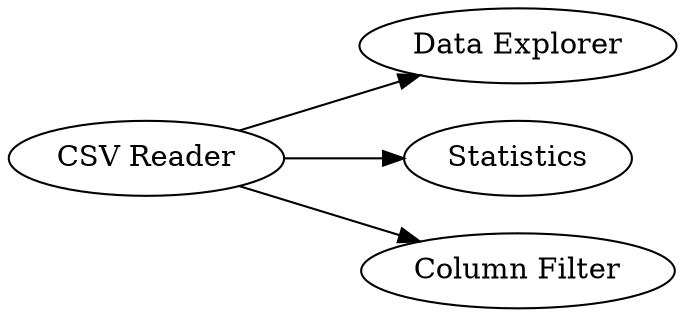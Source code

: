 digraph {
	1 [label="CSV Reader"]
	3 [label="Data Explorer"]
	4 [label=Statistics]
	12 [label="Column Filter"]
	1 -> 3
	1 -> 4
	1 -> 12
	rankdir=LR
}
